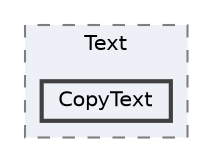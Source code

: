 digraph "002_UI/Text/CopyText"
{
 // LATEX_PDF_SIZE
  bgcolor="transparent";
  edge [fontname=Helvetica,fontsize=10,labelfontname=Helvetica,labelfontsize=10];
  node [fontname=Helvetica,fontsize=10,shape=box,height=0.2,width=0.4];
  compound=true
  subgraph clusterdir_ea24ccb37c228e8b84e042867c1d90a7 {
    graph [ bgcolor="#edf0f7", pencolor="grey50", label="Text", fontname=Helvetica,fontsize=10 style="filled,dashed", URL="dir_ea24ccb37c228e8b84e042867c1d90a7.html",tooltip=""]
  dir_c45b8cc22f33adcdac209ecfc1fce417 [label="CopyText", fillcolor="#edf0f7", color="grey25", style="filled,bold", URL="dir_c45b8cc22f33adcdac209ecfc1fce417.html",tooltip=""];
  }
}

